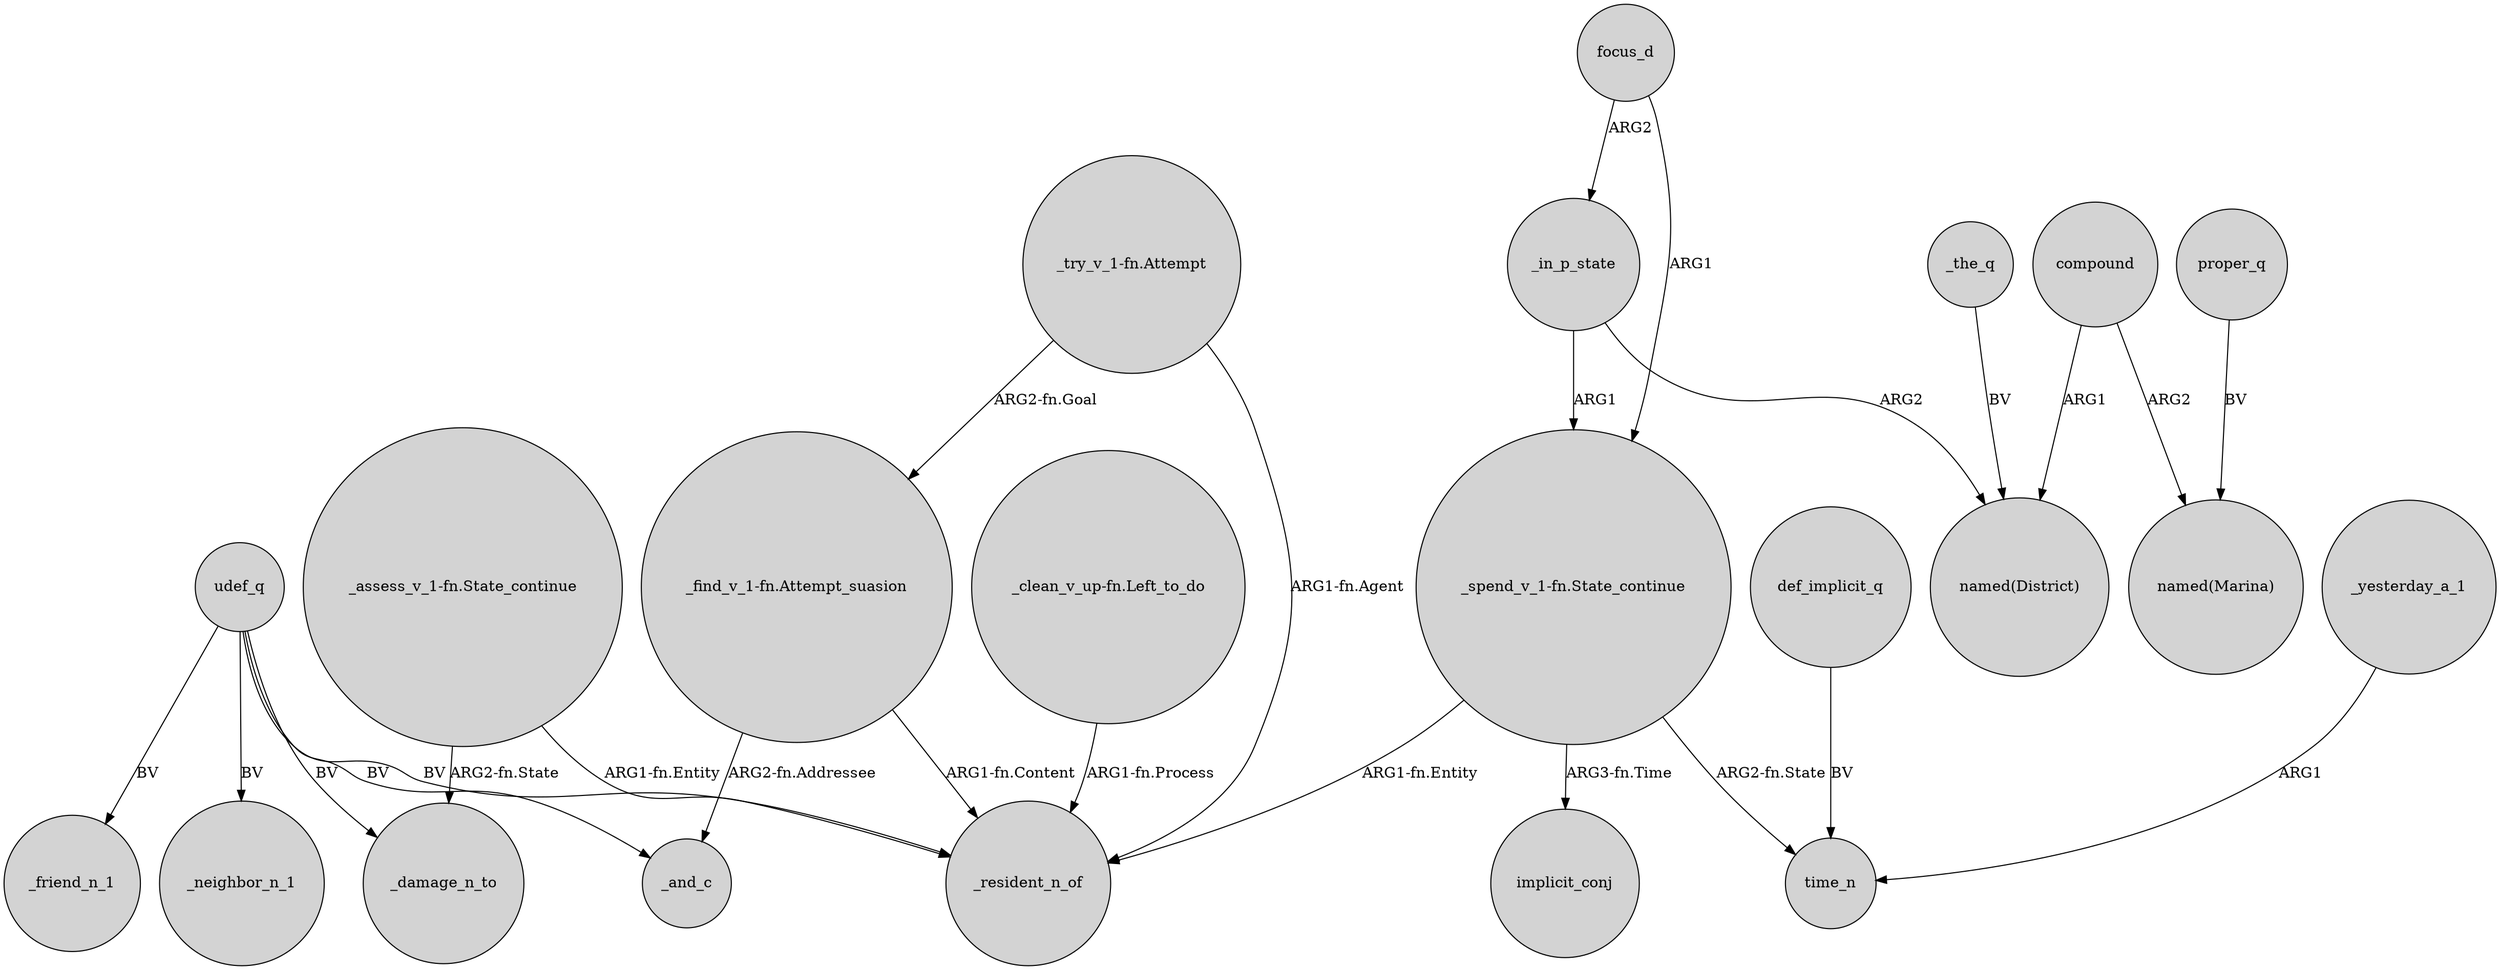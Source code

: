 digraph {
	node [shape=circle style=filled]
	udef_q -> _resident_n_of [label=BV]
	focus_d -> _in_p_state [label=ARG2]
	udef_q -> _friend_n_1 [label=BV]
	"_try_v_1-fn.Attempt" -> "_find_v_1-fn.Attempt_suasion" [label="ARG2-fn.Goal"]
	_the_q -> "named(District)" [label=BV]
	"_assess_v_1-fn.State_continue" -> _damage_n_to [label="ARG2-fn.State"]
	compound -> "named(Marina)" [label=ARG2]
	"_try_v_1-fn.Attempt" -> _resident_n_of [label="ARG1-fn.Agent"]
	_yesterday_a_1 -> time_n [label=ARG1]
	udef_q -> _and_c [label=BV]
	proper_q -> "named(Marina)" [label=BV]
	"_spend_v_1-fn.State_continue" -> _resident_n_of [label="ARG1-fn.Entity"]
	"_assess_v_1-fn.State_continue" -> _resident_n_of [label="ARG1-fn.Entity"]
	_in_p_state -> "_spend_v_1-fn.State_continue" [label=ARG1]
	_in_p_state -> "named(District)" [label=ARG2]
	udef_q -> _damage_n_to [label=BV]
	focus_d -> "_spend_v_1-fn.State_continue" [label=ARG1]
	"_find_v_1-fn.Attempt_suasion" -> _resident_n_of [label="ARG1-fn.Content"]
	"_spend_v_1-fn.State_continue" -> implicit_conj [label="ARG3-fn.Time"]
	udef_q -> _neighbor_n_1 [label=BV]
	compound -> "named(District)" [label=ARG1]
	"_find_v_1-fn.Attempt_suasion" -> _and_c [label="ARG2-fn.Addressee"]
	"_clean_v_up-fn.Left_to_do" -> _resident_n_of [label="ARG1-fn.Process"]
	"_spend_v_1-fn.State_continue" -> time_n [label="ARG2-fn.State"]
	def_implicit_q -> time_n [label=BV]
}
